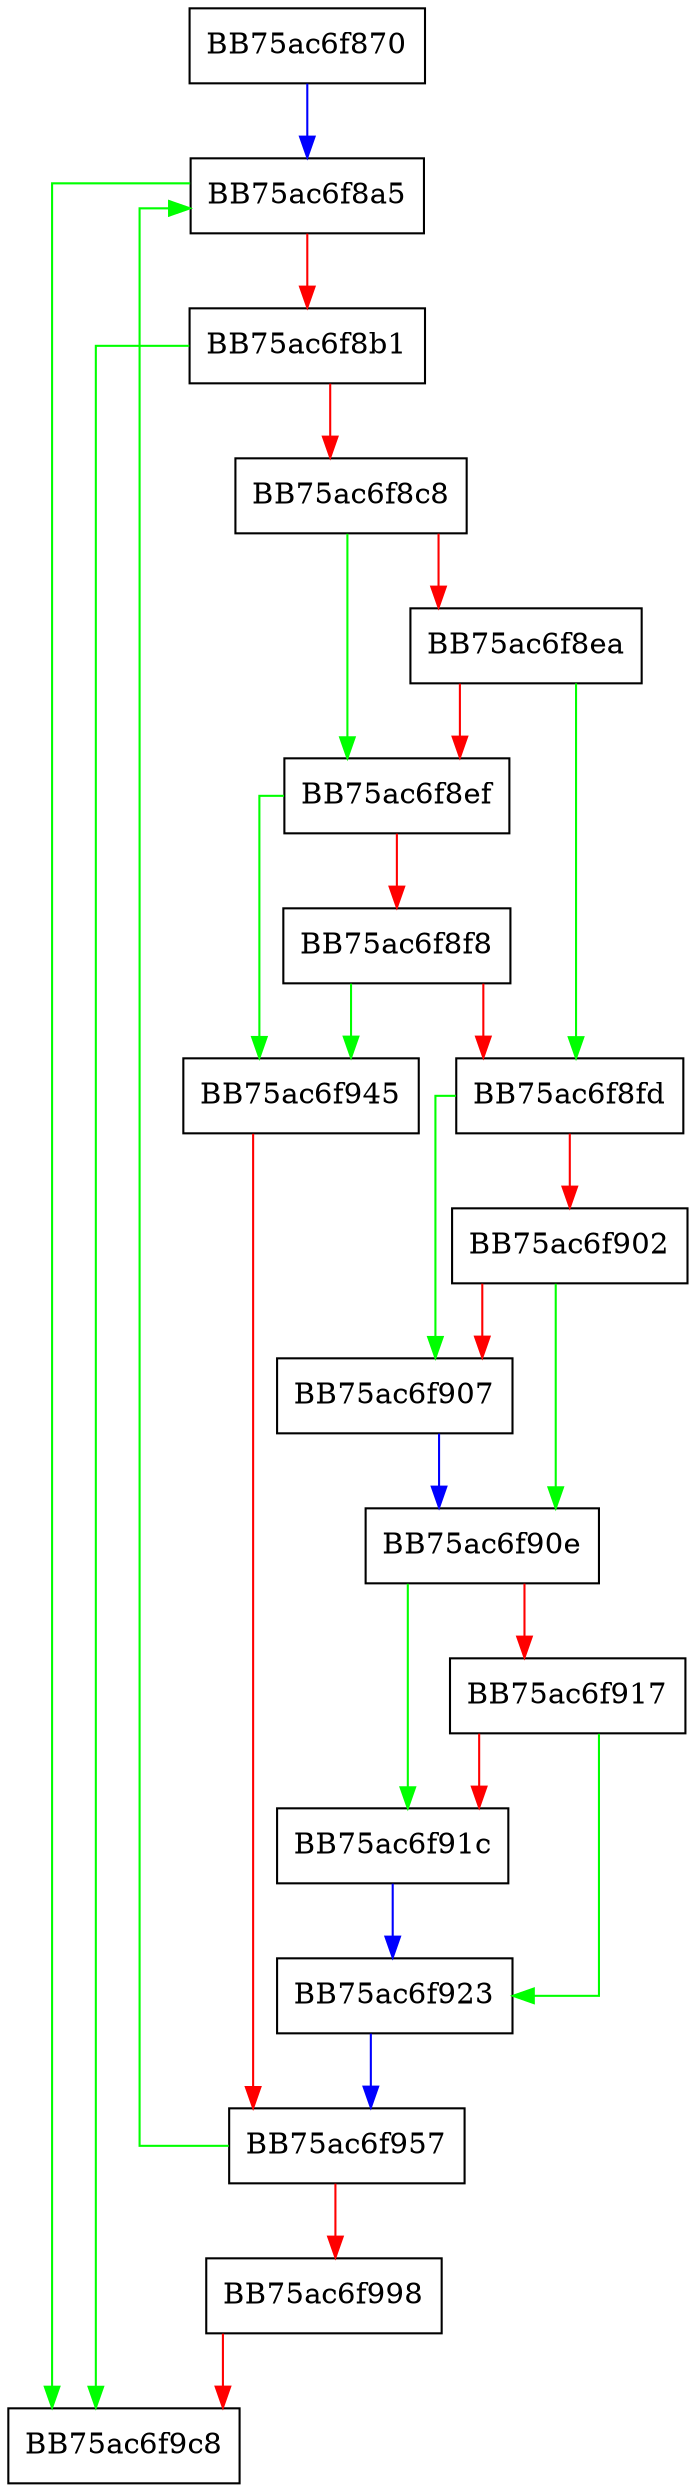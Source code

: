 digraph FindNext {
  node [shape="box"];
  graph [splines=ortho];
  BB75ac6f870 -> BB75ac6f8a5 [color="blue"];
  BB75ac6f8a5 -> BB75ac6f9c8 [color="green"];
  BB75ac6f8a5 -> BB75ac6f8b1 [color="red"];
  BB75ac6f8b1 -> BB75ac6f9c8 [color="green"];
  BB75ac6f8b1 -> BB75ac6f8c8 [color="red"];
  BB75ac6f8c8 -> BB75ac6f8ef [color="green"];
  BB75ac6f8c8 -> BB75ac6f8ea [color="red"];
  BB75ac6f8ea -> BB75ac6f8fd [color="green"];
  BB75ac6f8ea -> BB75ac6f8ef [color="red"];
  BB75ac6f8ef -> BB75ac6f945 [color="green"];
  BB75ac6f8ef -> BB75ac6f8f8 [color="red"];
  BB75ac6f8f8 -> BB75ac6f945 [color="green"];
  BB75ac6f8f8 -> BB75ac6f8fd [color="red"];
  BB75ac6f8fd -> BB75ac6f907 [color="green"];
  BB75ac6f8fd -> BB75ac6f902 [color="red"];
  BB75ac6f902 -> BB75ac6f90e [color="green"];
  BB75ac6f902 -> BB75ac6f907 [color="red"];
  BB75ac6f907 -> BB75ac6f90e [color="blue"];
  BB75ac6f90e -> BB75ac6f91c [color="green"];
  BB75ac6f90e -> BB75ac6f917 [color="red"];
  BB75ac6f917 -> BB75ac6f923 [color="green"];
  BB75ac6f917 -> BB75ac6f91c [color="red"];
  BB75ac6f91c -> BB75ac6f923 [color="blue"];
  BB75ac6f923 -> BB75ac6f957 [color="blue"];
  BB75ac6f945 -> BB75ac6f957 [color="red"];
  BB75ac6f957 -> BB75ac6f8a5 [color="green"];
  BB75ac6f957 -> BB75ac6f998 [color="red"];
  BB75ac6f998 -> BB75ac6f9c8 [color="red"];
}